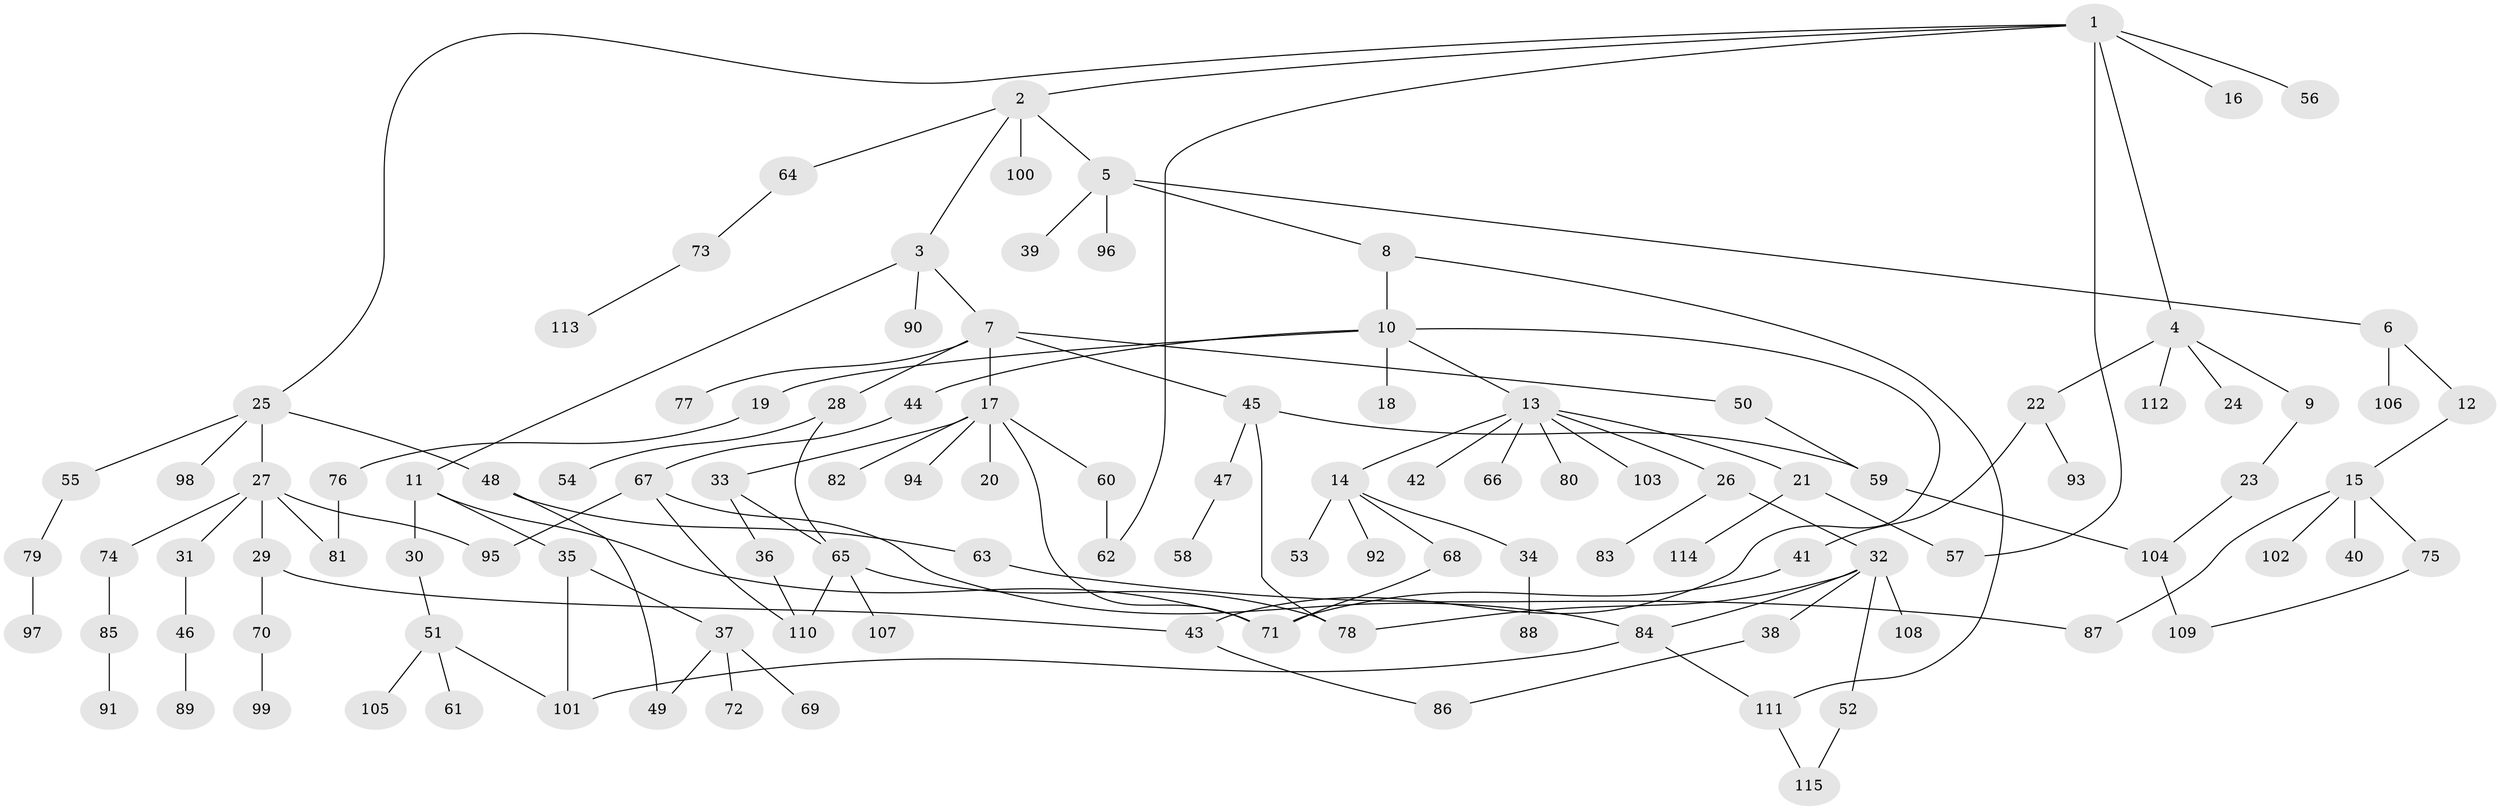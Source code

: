 // Generated by graph-tools (version 1.1) at 2025/10/02/27/25 16:10:54]
// undirected, 115 vertices, 138 edges
graph export_dot {
graph [start="1"]
  node [color=gray90,style=filled];
  1;
  2;
  3;
  4;
  5;
  6;
  7;
  8;
  9;
  10;
  11;
  12;
  13;
  14;
  15;
  16;
  17;
  18;
  19;
  20;
  21;
  22;
  23;
  24;
  25;
  26;
  27;
  28;
  29;
  30;
  31;
  32;
  33;
  34;
  35;
  36;
  37;
  38;
  39;
  40;
  41;
  42;
  43;
  44;
  45;
  46;
  47;
  48;
  49;
  50;
  51;
  52;
  53;
  54;
  55;
  56;
  57;
  58;
  59;
  60;
  61;
  62;
  63;
  64;
  65;
  66;
  67;
  68;
  69;
  70;
  71;
  72;
  73;
  74;
  75;
  76;
  77;
  78;
  79;
  80;
  81;
  82;
  83;
  84;
  85;
  86;
  87;
  88;
  89;
  90;
  91;
  92;
  93;
  94;
  95;
  96;
  97;
  98;
  99;
  100;
  101;
  102;
  103;
  104;
  105;
  106;
  107;
  108;
  109;
  110;
  111;
  112;
  113;
  114;
  115;
  1 -- 2;
  1 -- 4;
  1 -- 16;
  1 -- 25;
  1 -- 56;
  1 -- 62;
  1 -- 57;
  2 -- 3;
  2 -- 5;
  2 -- 64;
  2 -- 100;
  3 -- 7;
  3 -- 11;
  3 -- 90;
  4 -- 9;
  4 -- 22;
  4 -- 24;
  4 -- 112;
  5 -- 6;
  5 -- 8;
  5 -- 39;
  5 -- 96;
  6 -- 12;
  6 -- 106;
  7 -- 17;
  7 -- 28;
  7 -- 45;
  7 -- 50;
  7 -- 77;
  8 -- 10;
  8 -- 111;
  9 -- 23;
  10 -- 13;
  10 -- 18;
  10 -- 19;
  10 -- 43;
  10 -- 44;
  11 -- 30;
  11 -- 35;
  11 -- 71;
  12 -- 15;
  13 -- 14;
  13 -- 21;
  13 -- 26;
  13 -- 42;
  13 -- 66;
  13 -- 80;
  13 -- 103;
  14 -- 34;
  14 -- 53;
  14 -- 68;
  14 -- 92;
  15 -- 40;
  15 -- 75;
  15 -- 87;
  15 -- 102;
  17 -- 20;
  17 -- 33;
  17 -- 60;
  17 -- 71;
  17 -- 82;
  17 -- 94;
  19 -- 76;
  21 -- 57;
  21 -- 114;
  22 -- 41;
  22 -- 93;
  23 -- 104;
  25 -- 27;
  25 -- 48;
  25 -- 55;
  25 -- 98;
  26 -- 32;
  26 -- 83;
  27 -- 29;
  27 -- 31;
  27 -- 74;
  27 -- 81;
  27 -- 95;
  28 -- 54;
  28 -- 65;
  29 -- 70;
  29 -- 43;
  30 -- 51;
  31 -- 46;
  32 -- 38;
  32 -- 52;
  32 -- 78;
  32 -- 108;
  32 -- 84;
  33 -- 36;
  33 -- 65;
  34 -- 88;
  35 -- 37;
  35 -- 101;
  36 -- 110;
  37 -- 69;
  37 -- 72;
  37 -- 49;
  38 -- 86;
  41 -- 71;
  43 -- 86;
  44 -- 67;
  45 -- 47;
  45 -- 59;
  45 -- 78;
  46 -- 89;
  47 -- 58;
  48 -- 49;
  48 -- 63;
  50 -- 59;
  51 -- 61;
  51 -- 101;
  51 -- 105;
  52 -- 115;
  55 -- 79;
  59 -- 104;
  60 -- 62;
  63 -- 87;
  64 -- 73;
  65 -- 107;
  65 -- 110;
  65 -- 78;
  67 -- 84;
  67 -- 95;
  67 -- 110;
  68 -- 71;
  70 -- 99;
  73 -- 113;
  74 -- 85;
  75 -- 109;
  76 -- 81;
  79 -- 97;
  84 -- 111;
  84 -- 101;
  85 -- 91;
  104 -- 109;
  111 -- 115;
}
